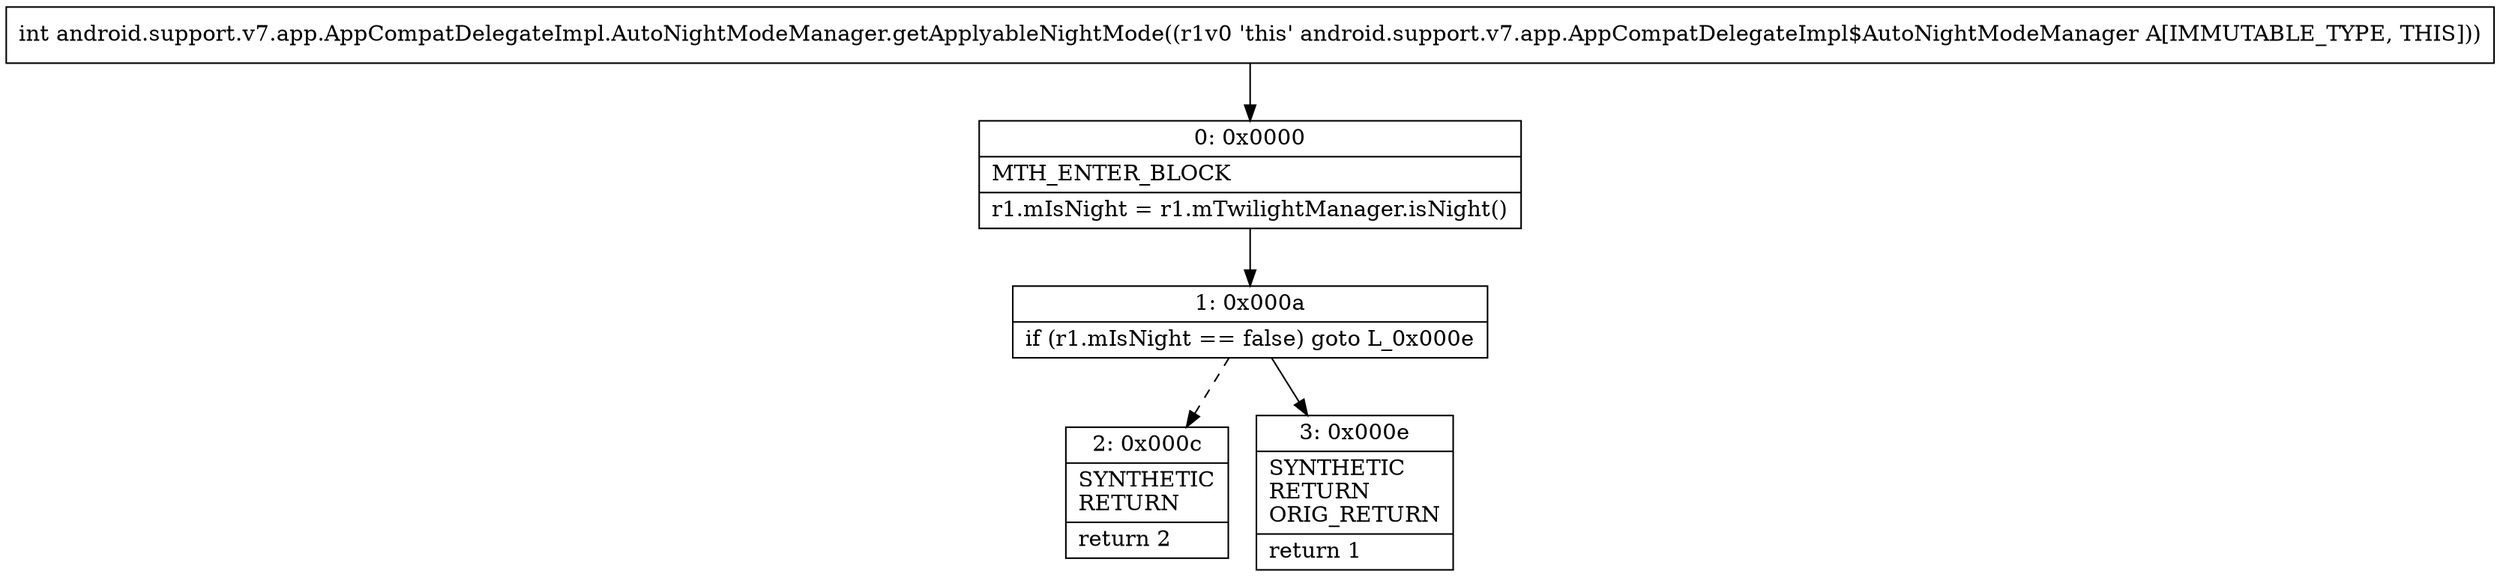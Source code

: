 digraph "CFG forandroid.support.v7.app.AppCompatDelegateImpl.AutoNightModeManager.getApplyableNightMode()I" {
Node_0 [shape=record,label="{0\:\ 0x0000|MTH_ENTER_BLOCK\l|r1.mIsNight = r1.mTwilightManager.isNight()\l}"];
Node_1 [shape=record,label="{1\:\ 0x000a|if (r1.mIsNight == false) goto L_0x000e\l}"];
Node_2 [shape=record,label="{2\:\ 0x000c|SYNTHETIC\lRETURN\l|return 2\l}"];
Node_3 [shape=record,label="{3\:\ 0x000e|SYNTHETIC\lRETURN\lORIG_RETURN\l|return 1\l}"];
MethodNode[shape=record,label="{int android.support.v7.app.AppCompatDelegateImpl.AutoNightModeManager.getApplyableNightMode((r1v0 'this' android.support.v7.app.AppCompatDelegateImpl$AutoNightModeManager A[IMMUTABLE_TYPE, THIS])) }"];
MethodNode -> Node_0;
Node_0 -> Node_1;
Node_1 -> Node_2[style=dashed];
Node_1 -> Node_3;
}

